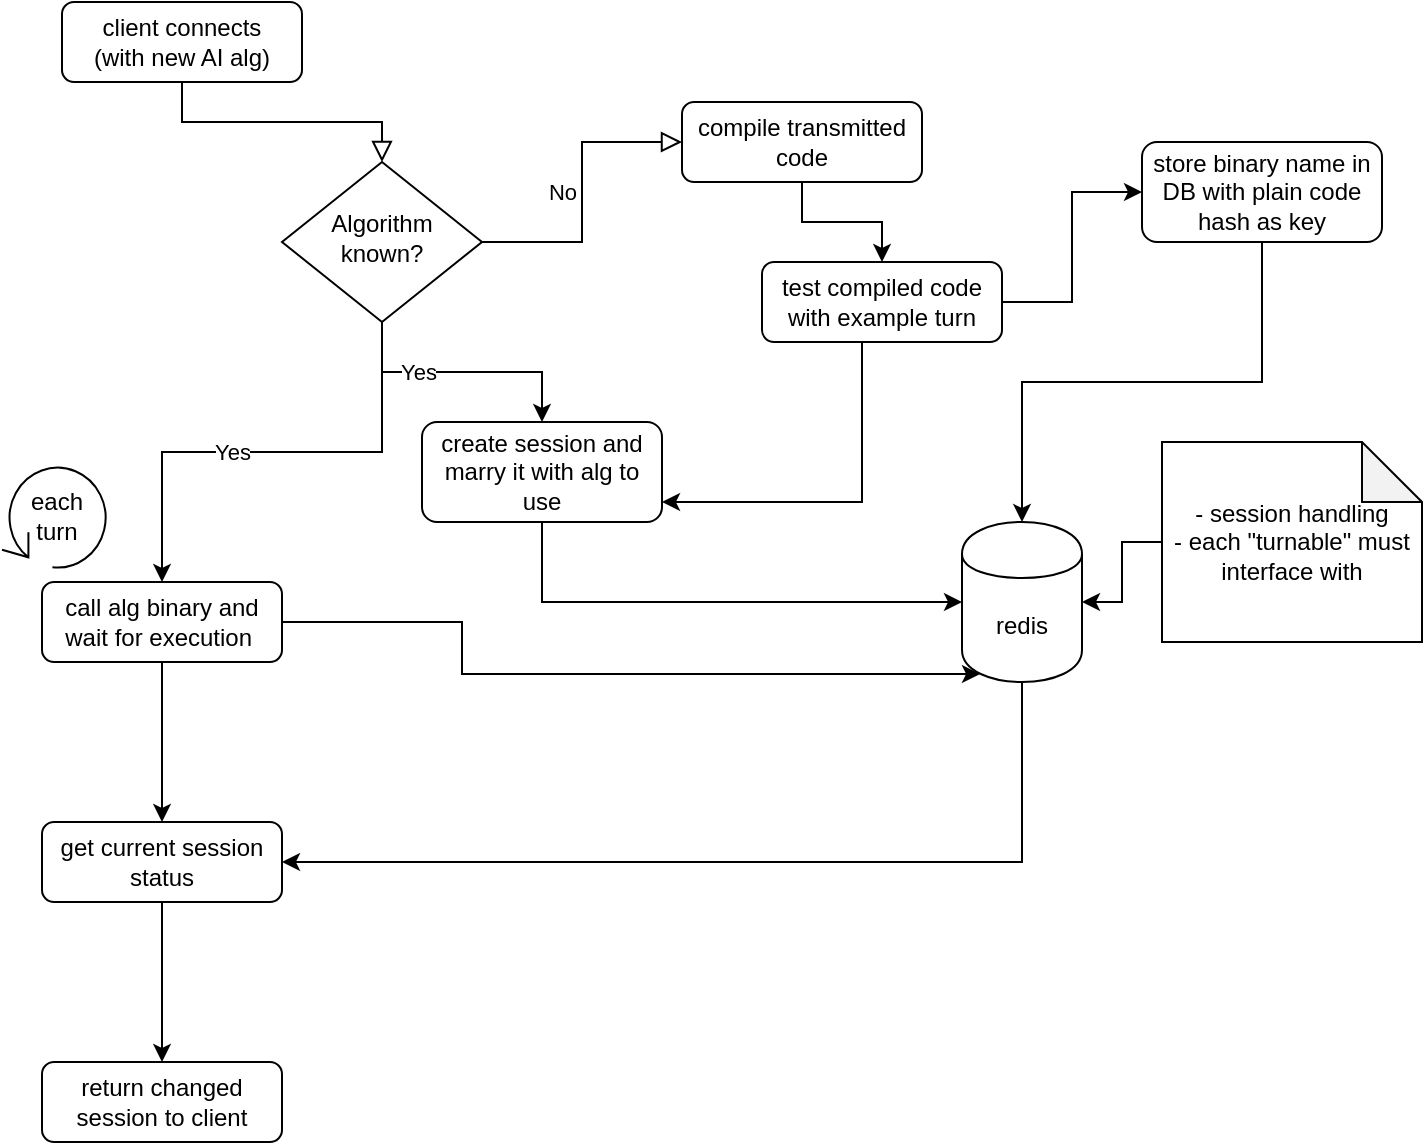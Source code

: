 <mxfile version="13.4.1" type="github">
  <diagram id="C5RBs43oDa-KdzZeNtuy" name="Page-1">
    <mxGraphModel dx="1382" dy="777" grid="1" gridSize="10" guides="1" tooltips="1" connect="1" arrows="1" fold="1" page="1" pageScale="1" pageWidth="827" pageHeight="1169" math="0" shadow="0">
      <root>
        <mxCell id="WIyWlLk6GJQsqaUBKTNV-0" />
        <mxCell id="WIyWlLk6GJQsqaUBKTNV-1" parent="WIyWlLk6GJQsqaUBKTNV-0" />
        <mxCell id="WIyWlLk6GJQsqaUBKTNV-2" value="" style="rounded=0;html=1;jettySize=auto;orthogonalLoop=1;fontSize=11;endArrow=block;endFill=0;endSize=8;strokeWidth=1;shadow=0;labelBackgroundColor=none;edgeStyle=orthogonalEdgeStyle;" parent="WIyWlLk6GJQsqaUBKTNV-1" source="WIyWlLk6GJQsqaUBKTNV-3" target="WIyWlLk6GJQsqaUBKTNV-6" edge="1">
          <mxGeometry relative="1" as="geometry" />
        </mxCell>
        <mxCell id="WIyWlLk6GJQsqaUBKTNV-3" value="client connects &lt;br&gt;(with new AI alg)" style="rounded=1;whiteSpace=wrap;html=1;fontSize=12;glass=0;strokeWidth=1;shadow=0;" parent="WIyWlLk6GJQsqaUBKTNV-1" vertex="1">
          <mxGeometry x="80" y="80" width="120" height="40" as="geometry" />
        </mxCell>
        <mxCell id="WIyWlLk6GJQsqaUBKTNV-5" value="No" style="edgeStyle=orthogonalEdgeStyle;rounded=0;html=1;jettySize=auto;orthogonalLoop=1;fontSize=11;endArrow=block;endFill=0;endSize=8;strokeWidth=1;shadow=0;labelBackgroundColor=none;" parent="WIyWlLk6GJQsqaUBKTNV-1" source="WIyWlLk6GJQsqaUBKTNV-6" target="WIyWlLk6GJQsqaUBKTNV-7" edge="1">
          <mxGeometry y="10" relative="1" as="geometry">
            <mxPoint as="offset" />
          </mxGeometry>
        </mxCell>
        <mxCell id="VFT8qom6IW8waHLoOg0I-19" style="edgeStyle=orthogonalEdgeStyle;rounded=0;orthogonalLoop=1;jettySize=auto;html=1;" edge="1" parent="WIyWlLk6GJQsqaUBKTNV-1" source="WIyWlLk6GJQsqaUBKTNV-6" target="VFT8qom6IW8waHLoOg0I-14">
          <mxGeometry relative="1" as="geometry" />
        </mxCell>
        <mxCell id="VFT8qom6IW8waHLoOg0I-20" value="Yes" style="edgeLabel;html=1;align=center;verticalAlign=middle;resizable=0;points=[];" vertex="1" connectable="0" parent="VFT8qom6IW8waHLoOg0I-19">
          <mxGeometry x="-0.615" y="18" relative="1" as="geometry">
            <mxPoint x="18" y="18" as="offset" />
          </mxGeometry>
        </mxCell>
        <mxCell id="VFT8qom6IW8waHLoOg0I-21" style="edgeStyle=orthogonalEdgeStyle;rounded=0;orthogonalLoop=1;jettySize=auto;html=1;" edge="1" parent="WIyWlLk6GJQsqaUBKTNV-1" source="WIyWlLk6GJQsqaUBKTNV-6" target="WIyWlLk6GJQsqaUBKTNV-12">
          <mxGeometry relative="1" as="geometry" />
        </mxCell>
        <mxCell id="VFT8qom6IW8waHLoOg0I-22" value="Yes" style="edgeLabel;html=1;align=center;verticalAlign=middle;resizable=0;points=[];" vertex="1" connectable="0" parent="VFT8qom6IW8waHLoOg0I-21">
          <mxGeometry x="0.167" relative="1" as="geometry">
            <mxPoint as="offset" />
          </mxGeometry>
        </mxCell>
        <mxCell id="WIyWlLk6GJQsqaUBKTNV-6" value="Algorithm known?" style="rhombus;whiteSpace=wrap;html=1;shadow=0;fontFamily=Helvetica;fontSize=12;align=center;strokeWidth=1;spacing=6;spacingTop=-4;" parent="WIyWlLk6GJQsqaUBKTNV-1" vertex="1">
          <mxGeometry x="190" y="160" width="100" height="80" as="geometry" />
        </mxCell>
        <mxCell id="VFT8qom6IW8waHLoOg0I-9" value="" style="edgeStyle=orthogonalEdgeStyle;rounded=0;orthogonalLoop=1;jettySize=auto;html=1;" edge="1" parent="WIyWlLk6GJQsqaUBKTNV-1" source="WIyWlLk6GJQsqaUBKTNV-7" target="VFT8qom6IW8waHLoOg0I-8">
          <mxGeometry relative="1" as="geometry" />
        </mxCell>
        <mxCell id="WIyWlLk6GJQsqaUBKTNV-7" value="compile transmitted code" style="rounded=1;whiteSpace=wrap;html=1;fontSize=12;glass=0;strokeWidth=1;shadow=0;" parent="WIyWlLk6GJQsqaUBKTNV-1" vertex="1">
          <mxGeometry x="390" y="130" width="120" height="40" as="geometry" />
        </mxCell>
        <mxCell id="VFT8qom6IW8waHLoOg0I-10" style="edgeStyle=orthogonalEdgeStyle;rounded=0;orthogonalLoop=1;jettySize=auto;html=1;entryX=0;entryY=0.5;entryDx=0;entryDy=0;" edge="1" parent="WIyWlLk6GJQsqaUBKTNV-1" source="VFT8qom6IW8waHLoOg0I-8" target="VFT8qom6IW8waHLoOg0I-0">
          <mxGeometry relative="1" as="geometry" />
        </mxCell>
        <mxCell id="VFT8qom6IW8waHLoOg0I-15" value="" style="edgeStyle=orthogonalEdgeStyle;rounded=0;orthogonalLoop=1;jettySize=auto;html=1;" edge="1" parent="WIyWlLk6GJQsqaUBKTNV-1" source="VFT8qom6IW8waHLoOg0I-8" target="VFT8qom6IW8waHLoOg0I-14">
          <mxGeometry relative="1" as="geometry">
            <Array as="points">
              <mxPoint x="480" y="330" />
            </Array>
          </mxGeometry>
        </mxCell>
        <mxCell id="VFT8qom6IW8waHLoOg0I-8" value="test compiled code with example turn" style="rounded=1;whiteSpace=wrap;html=1;fontSize=12;glass=0;strokeWidth=1;shadow=0;" vertex="1" parent="WIyWlLk6GJQsqaUBKTNV-1">
          <mxGeometry x="430" y="210" width="120" height="40" as="geometry" />
        </mxCell>
        <mxCell id="VFT8qom6IW8waHLoOg0I-17" style="edgeStyle=orthogonalEdgeStyle;rounded=0;orthogonalLoop=1;jettySize=auto;html=1;" edge="1" parent="WIyWlLk6GJQsqaUBKTNV-1" source="VFT8qom6IW8waHLoOg0I-14" target="VFT8qom6IW8waHLoOg0I-5">
          <mxGeometry relative="1" as="geometry">
            <Array as="points">
              <mxPoint x="320" y="380" />
            </Array>
          </mxGeometry>
        </mxCell>
        <mxCell id="VFT8qom6IW8waHLoOg0I-14" value="create session and marry it with alg to use" style="rounded=1;whiteSpace=wrap;html=1;fontSize=12;glass=0;strokeWidth=1;shadow=0;" vertex="1" parent="WIyWlLk6GJQsqaUBKTNV-1">
          <mxGeometry x="260" y="290" width="120" height="50" as="geometry" />
        </mxCell>
        <mxCell id="VFT8qom6IW8waHLoOg0I-11" style="edgeStyle=orthogonalEdgeStyle;rounded=0;orthogonalLoop=1;jettySize=auto;html=1;entryX=0.5;entryY=0;entryDx=0;entryDy=0;" edge="1" parent="WIyWlLk6GJQsqaUBKTNV-1" source="VFT8qom6IW8waHLoOg0I-0" target="VFT8qom6IW8waHLoOg0I-5">
          <mxGeometry relative="1" as="geometry">
            <Array as="points">
              <mxPoint x="680" y="270" />
              <mxPoint x="560" y="270" />
            </Array>
          </mxGeometry>
        </mxCell>
        <mxCell id="VFT8qom6IW8waHLoOg0I-0" value="store binary name in DB with plain code hash as key" style="rounded=1;whiteSpace=wrap;html=1;fontSize=12;glass=0;strokeWidth=1;shadow=0;" vertex="1" parent="WIyWlLk6GJQsqaUBKTNV-1">
          <mxGeometry x="620" y="150" width="120" height="50" as="geometry" />
        </mxCell>
        <mxCell id="VFT8qom6IW8waHLoOg0I-24" value="" style="edgeStyle=orthogonalEdgeStyle;rounded=0;orthogonalLoop=1;jettySize=auto;html=1;" edge="1" parent="WIyWlLk6GJQsqaUBKTNV-1" source="WIyWlLk6GJQsqaUBKTNV-12" target="VFT8qom6IW8waHLoOg0I-23">
          <mxGeometry relative="1" as="geometry" />
        </mxCell>
        <mxCell id="VFT8qom6IW8waHLoOg0I-29" style="edgeStyle=orthogonalEdgeStyle;rounded=0;orthogonalLoop=1;jettySize=auto;html=1;entryX=0.15;entryY=0.95;entryDx=0;entryDy=0;entryPerimeter=0;" edge="1" parent="WIyWlLk6GJQsqaUBKTNV-1" source="WIyWlLk6GJQsqaUBKTNV-12" target="VFT8qom6IW8waHLoOg0I-5">
          <mxGeometry relative="1" as="geometry">
            <Array as="points">
              <mxPoint x="280" y="390" />
              <mxPoint x="280" y="416" />
            </Array>
          </mxGeometry>
        </mxCell>
        <mxCell id="WIyWlLk6GJQsqaUBKTNV-12" value="call alg binary and wait for execution&amp;nbsp;" style="rounded=1;whiteSpace=wrap;html=1;fontSize=12;glass=0;strokeWidth=1;shadow=0;" parent="WIyWlLk6GJQsqaUBKTNV-1" vertex="1">
          <mxGeometry x="70" y="370" width="120" height="40" as="geometry" />
        </mxCell>
        <mxCell id="VFT8qom6IW8waHLoOg0I-31" value="" style="edgeStyle=orthogonalEdgeStyle;rounded=0;orthogonalLoop=1;jettySize=auto;html=1;" edge="1" parent="WIyWlLk6GJQsqaUBKTNV-1" source="VFT8qom6IW8waHLoOg0I-23" target="VFT8qom6IW8waHLoOg0I-30">
          <mxGeometry relative="1" as="geometry" />
        </mxCell>
        <mxCell id="VFT8qom6IW8waHLoOg0I-23" value="get current session status" style="rounded=1;whiteSpace=wrap;html=1;fontSize=12;glass=0;strokeWidth=1;shadow=0;" vertex="1" parent="WIyWlLk6GJQsqaUBKTNV-1">
          <mxGeometry x="70" y="490" width="120" height="40" as="geometry" />
        </mxCell>
        <mxCell id="VFT8qom6IW8waHLoOg0I-30" value="return changed session to client" style="rounded=1;whiteSpace=wrap;html=1;fontSize=12;glass=0;strokeWidth=1;shadow=0;" vertex="1" parent="WIyWlLk6GJQsqaUBKTNV-1">
          <mxGeometry x="70" y="610" width="120" height="40" as="geometry" />
        </mxCell>
        <mxCell id="VFT8qom6IW8waHLoOg0I-25" style="edgeStyle=orthogonalEdgeStyle;rounded=0;orthogonalLoop=1;jettySize=auto;html=1;entryX=1;entryY=0.5;entryDx=0;entryDy=0;" edge="1" parent="WIyWlLk6GJQsqaUBKTNV-1" source="VFT8qom6IW8waHLoOg0I-5" target="VFT8qom6IW8waHLoOg0I-23">
          <mxGeometry relative="1" as="geometry">
            <Array as="points">
              <mxPoint x="560" y="510" />
            </Array>
          </mxGeometry>
        </mxCell>
        <mxCell id="VFT8qom6IW8waHLoOg0I-5" value="redis" style="shape=cylinder;whiteSpace=wrap;html=1;boundedLbl=1;backgroundOutline=1;" vertex="1" parent="WIyWlLk6GJQsqaUBKTNV-1">
          <mxGeometry x="530" y="340" width="60" height="80" as="geometry" />
        </mxCell>
        <mxCell id="VFT8qom6IW8waHLoOg0I-7" style="edgeStyle=orthogonalEdgeStyle;rounded=0;orthogonalLoop=1;jettySize=auto;html=1;" edge="1" parent="WIyWlLk6GJQsqaUBKTNV-1" source="VFT8qom6IW8waHLoOg0I-6" target="VFT8qom6IW8waHLoOg0I-5">
          <mxGeometry relative="1" as="geometry" />
        </mxCell>
        <mxCell id="VFT8qom6IW8waHLoOg0I-6" value="- session handling&lt;br&gt;- each &quot;turnable&quot; must interface with" style="shape=note;whiteSpace=wrap;html=1;backgroundOutline=1;darkOpacity=0.05;" vertex="1" parent="WIyWlLk6GJQsqaUBKTNV-1">
          <mxGeometry x="630" y="300" width="130" height="100" as="geometry" />
        </mxCell>
        <mxCell id="VFT8qom6IW8waHLoOg0I-13" value="each&lt;br&gt;turn" style="shape=mxgraph.bpmn.loop;html=1;outlineConnect=0;" vertex="1" parent="WIyWlLk6GJQsqaUBKTNV-1">
          <mxGeometry x="50" y="310" width="54" height="54" as="geometry" />
        </mxCell>
      </root>
    </mxGraphModel>
  </diagram>
</mxfile>
